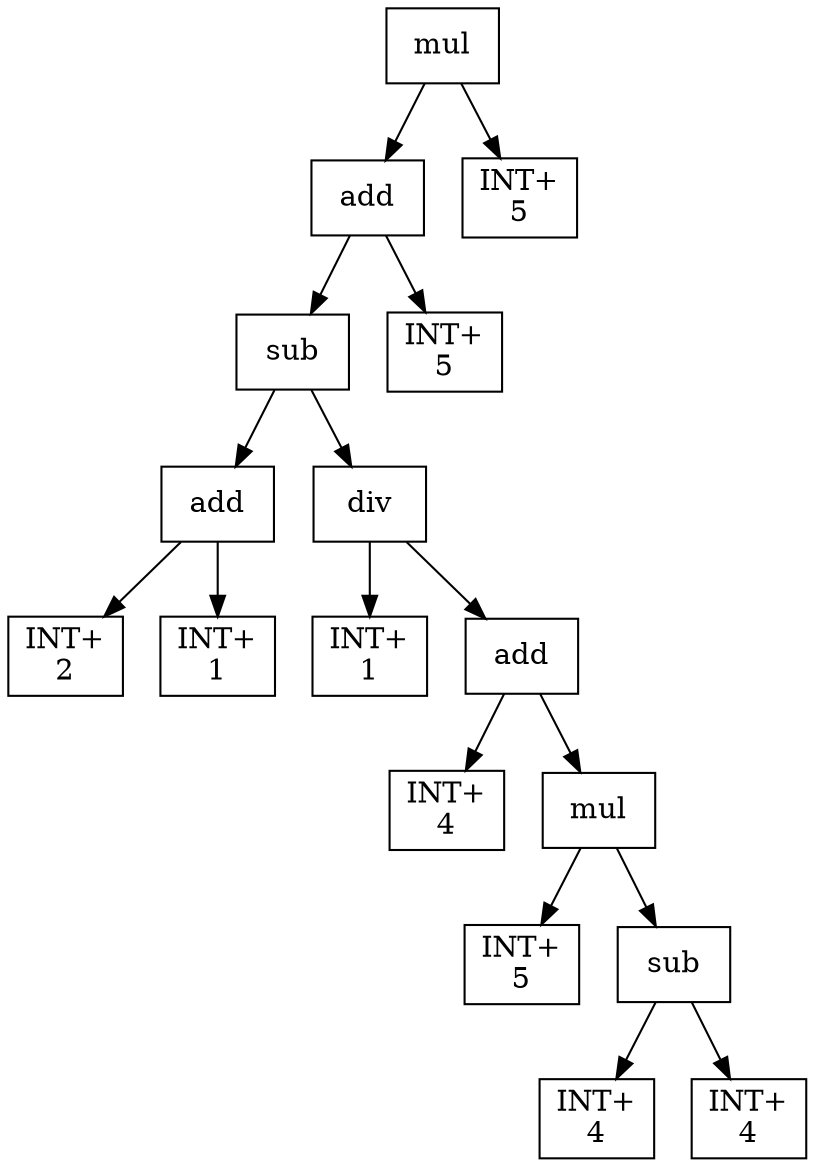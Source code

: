 digraph expr {
  node [shape=box];
  n1 [label="mul"];
  n2 [label="add"];
  n3 [label="sub"];
  n4 [label="add"];
  n5 [label="INT+\n2"];
  n6 [label="INT+\n1"];
  n4 -> n5;
  n4 -> n6;
  n7 [label="div"];
  n8 [label="INT+\n1"];
  n9 [label="add"];
  n10 [label="INT+\n4"];
  n11 [label="mul"];
  n12 [label="INT+\n5"];
  n13 [label="sub"];
  n14 [label="INT+\n4"];
  n15 [label="INT+\n4"];
  n13 -> n14;
  n13 -> n15;
  n11 -> n12;
  n11 -> n13;
  n9 -> n10;
  n9 -> n11;
  n7 -> n8;
  n7 -> n9;
  n3 -> n4;
  n3 -> n7;
  n16 [label="INT+\n5"];
  n2 -> n3;
  n2 -> n16;
  n17 [label="INT+\n5"];
  n1 -> n2;
  n1 -> n17;
}